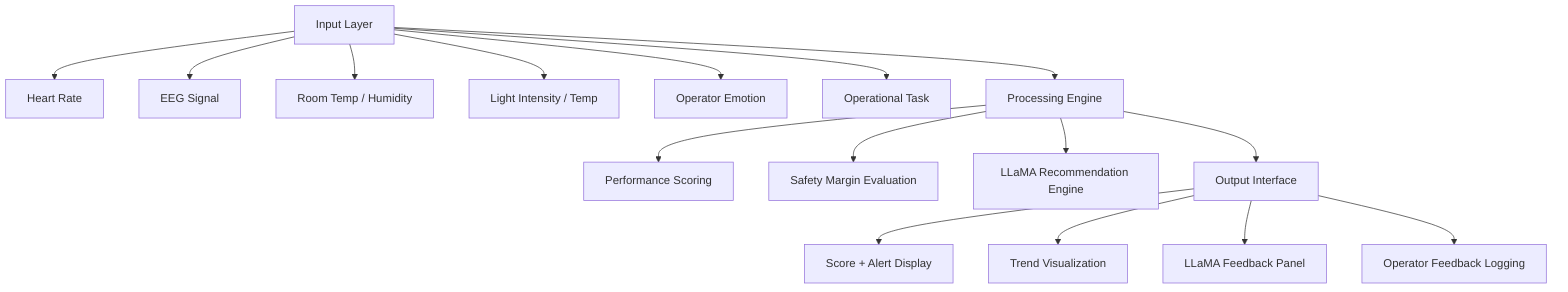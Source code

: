 graph TD
    A[Input Layer] --> B1[Heart Rate]
    A --> B2[EEG Signal]
    A --> B3[Room Temp / Humidity]
    A --> B4[Light Intensity / Temp]
    A --> B5[Operator Emotion]
    A --> B6[Operational Task]

    A --> C[Processing Engine]
    C --> D1[Performance Scoring]
    C --> D2[Safety Margin Evaluation]
    C --> D3[LLaMA Recommendation Engine]

    C --> E[Output Interface]
    E --> F1[Score + Alert Display]
    E --> F2[Trend Visualization]
    E --> F3[LLaMA Feedback Panel]
    E --> F4[Operator Feedback Logging]